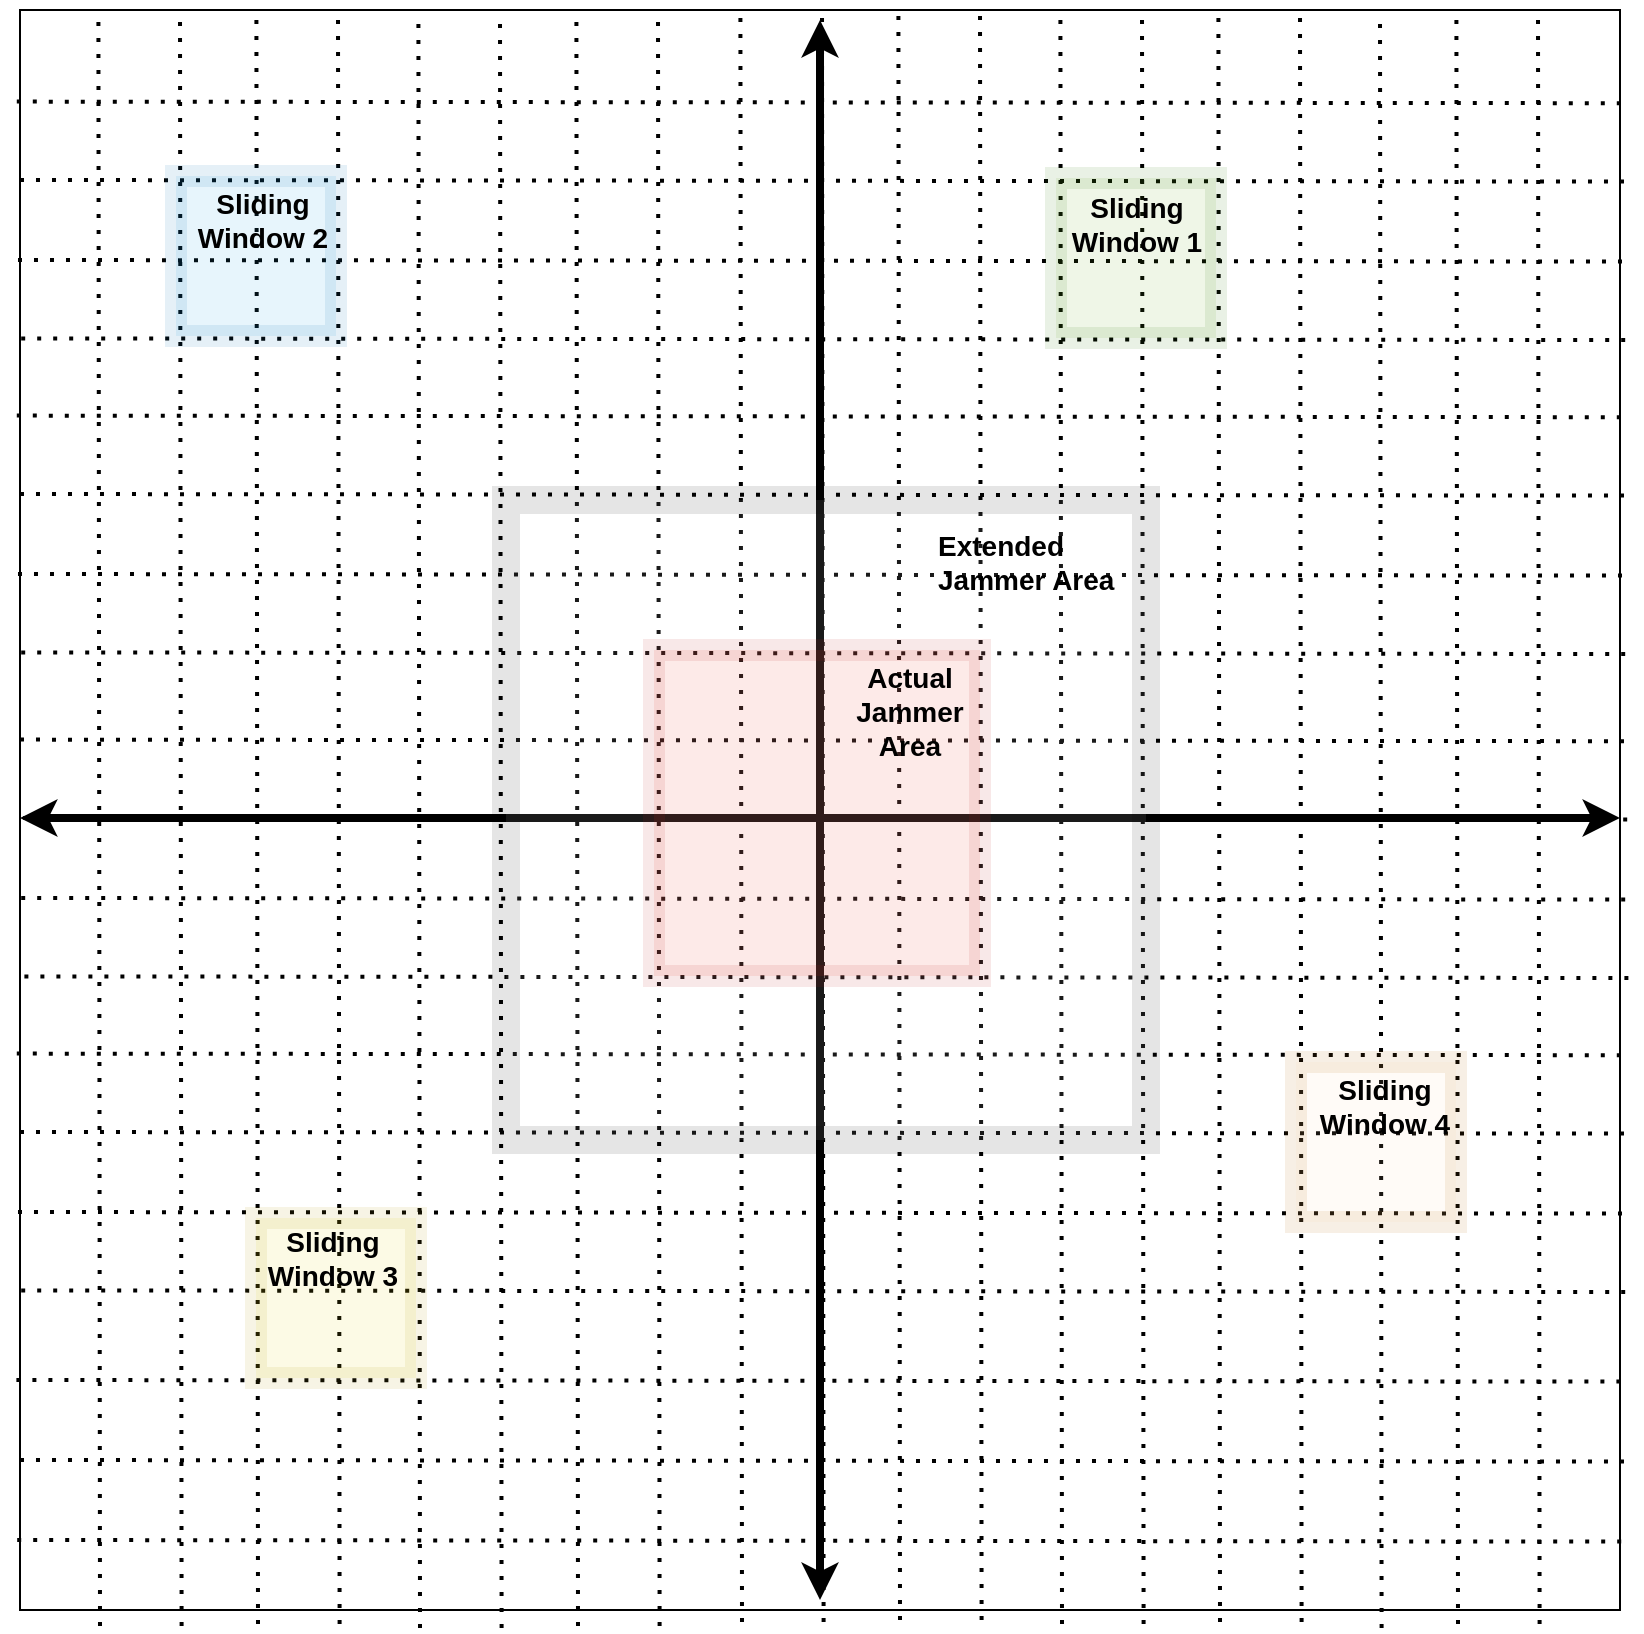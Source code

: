 <mxfile version="16.2.7" type="github">
  <diagram id="x9V3vo5HXDj5IL_ailm6" name="Page-1">
    <mxGraphModel dx="1422" dy="794" grid="1" gridSize="10" guides="1" tooltips="1" connect="1" arrows="1" fold="1" page="1" pageScale="1" pageWidth="1654" pageHeight="1169" math="0" shadow="0">
      <root>
        <mxCell id="0" />
        <mxCell id="1" parent="0" />
        <mxCell id="Q9XKaDRnh7uLaNWa5Wyn-1" value="" style="whiteSpace=wrap;html=1;aspect=fixed;" parent="1" vertex="1">
          <mxGeometry x="440" y="115" width="800" height="800" as="geometry" />
        </mxCell>
        <mxCell id="Q9XKaDRnh7uLaNWa5Wyn-3" value="" style="endArrow=none;dashed=1;html=1;dashPattern=1 3;strokeWidth=2;rounded=0;entryX=0.049;entryY=-0.005;entryDx=0;entryDy=0;entryPerimeter=0;exitX=0.05;exitY=1.005;exitDx=0;exitDy=0;exitPerimeter=0;" parent="1" edge="1">
          <mxGeometry width="50" height="50" relative="1" as="geometry">
            <mxPoint x="480" y="923" as="sourcePoint" />
            <mxPoint x="479.2" y="115" as="targetPoint" />
          </mxGeometry>
        </mxCell>
        <mxCell id="Q9XKaDRnh7uLaNWa5Wyn-4" value="" style="endArrow=none;dashed=1;html=1;dashPattern=1 3;strokeWidth=2;rounded=0;entryX=0.049;entryY=-0.005;entryDx=0;entryDy=0;entryPerimeter=0;exitX=0.05;exitY=1.005;exitDx=0;exitDy=0;exitPerimeter=0;" parent="1" edge="1">
          <mxGeometry width="50" height="50" relative="1" as="geometry">
            <mxPoint x="520.8" y="923" as="sourcePoint" />
            <mxPoint x="520.0" y="115" as="targetPoint" />
          </mxGeometry>
        </mxCell>
        <mxCell id="Q9XKaDRnh7uLaNWa5Wyn-5" value="" style="endArrow=none;dashed=1;html=1;dashPattern=1 3;strokeWidth=2;rounded=0;entryX=0.049;entryY=-0.005;entryDx=0;entryDy=0;entryPerimeter=0;exitX=0.05;exitY=1.005;exitDx=0;exitDy=0;exitPerimeter=0;" parent="1" edge="1">
          <mxGeometry width="50" height="50" relative="1" as="geometry">
            <mxPoint x="559" y="922" as="sourcePoint" />
            <mxPoint x="558.2" y="114" as="targetPoint" />
          </mxGeometry>
        </mxCell>
        <mxCell id="Q9XKaDRnh7uLaNWa5Wyn-6" value="" style="endArrow=none;dashed=1;html=1;dashPattern=1 3;strokeWidth=2;rounded=0;entryX=0.049;entryY=-0.005;entryDx=0;entryDy=0;entryPerimeter=0;exitX=0.05;exitY=1.005;exitDx=0;exitDy=0;exitPerimeter=0;" parent="1" edge="1">
          <mxGeometry width="50" height="50" relative="1" as="geometry">
            <mxPoint x="599.8" y="922" as="sourcePoint" />
            <mxPoint x="599" y="114" as="targetPoint" />
          </mxGeometry>
        </mxCell>
        <mxCell id="Q9XKaDRnh7uLaNWa5Wyn-7" value="" style="endArrow=none;dashed=1;html=1;dashPattern=1 3;strokeWidth=2;rounded=0;entryX=0.049;entryY=-0.005;entryDx=0;entryDy=0;entryPerimeter=0;exitX=0.05;exitY=1.005;exitDx=0;exitDy=0;exitPerimeter=0;" parent="1" edge="1">
          <mxGeometry width="50" height="50" relative="1" as="geometry">
            <mxPoint x="640" y="924" as="sourcePoint" />
            <mxPoint x="639.2" y="116" as="targetPoint" />
          </mxGeometry>
        </mxCell>
        <mxCell id="Q9XKaDRnh7uLaNWa5Wyn-8" value="" style="endArrow=none;dashed=1;html=1;dashPattern=1 3;strokeWidth=2;rounded=0;entryX=0.049;entryY=-0.005;entryDx=0;entryDy=0;entryPerimeter=0;exitX=0.05;exitY=1.005;exitDx=0;exitDy=0;exitPerimeter=0;" parent="1" edge="1">
          <mxGeometry width="50" height="50" relative="1" as="geometry">
            <mxPoint x="680.8" y="924" as="sourcePoint" />
            <mxPoint x="680" y="116" as="targetPoint" />
          </mxGeometry>
        </mxCell>
        <mxCell id="Q9XKaDRnh7uLaNWa5Wyn-9" value="" style="endArrow=none;dashed=1;html=1;dashPattern=1 3;strokeWidth=2;rounded=0;entryX=0.049;entryY=-0.005;entryDx=0;entryDy=0;entryPerimeter=0;exitX=0.05;exitY=1.005;exitDx=0;exitDy=0;exitPerimeter=0;" parent="1" edge="1">
          <mxGeometry width="50" height="50" relative="1" as="geometry">
            <mxPoint x="719" y="923" as="sourcePoint" />
            <mxPoint x="718.2" y="115" as="targetPoint" />
          </mxGeometry>
        </mxCell>
        <mxCell id="Q9XKaDRnh7uLaNWa5Wyn-10" value="" style="endArrow=none;dashed=1;html=1;dashPattern=1 3;strokeWidth=2;rounded=0;entryX=0.049;entryY=-0.005;entryDx=0;entryDy=0;entryPerimeter=0;exitX=0.05;exitY=1.005;exitDx=0;exitDy=0;exitPerimeter=0;" parent="1" edge="1">
          <mxGeometry width="50" height="50" relative="1" as="geometry">
            <mxPoint x="759.8" y="923" as="sourcePoint" />
            <mxPoint x="759" y="115" as="targetPoint" />
          </mxGeometry>
        </mxCell>
        <mxCell id="Q9XKaDRnh7uLaNWa5Wyn-27" value="" style="endArrow=none;dashed=1;html=1;dashPattern=1 3;strokeWidth=2;rounded=0;entryX=0.049;entryY=-0.005;entryDx=0;entryDy=0;entryPerimeter=0;exitX=0.05;exitY=1.005;exitDx=0;exitDy=0;exitPerimeter=0;" parent="1" edge="1">
          <mxGeometry width="50" height="50" relative="1" as="geometry">
            <mxPoint x="801" y="921" as="sourcePoint" />
            <mxPoint x="800.2" y="113" as="targetPoint" />
          </mxGeometry>
        </mxCell>
        <mxCell id="Q9XKaDRnh7uLaNWa5Wyn-28" value="" style="endArrow=none;dashed=1;html=1;dashPattern=1 3;strokeWidth=2;rounded=0;entryX=0.049;entryY=-0.005;entryDx=0;entryDy=0;entryPerimeter=0;exitX=0.05;exitY=1.005;exitDx=0;exitDy=0;exitPerimeter=0;" parent="1" edge="1">
          <mxGeometry width="50" height="50" relative="1" as="geometry">
            <mxPoint x="841.8" y="921" as="sourcePoint" />
            <mxPoint x="841" y="113" as="targetPoint" />
          </mxGeometry>
        </mxCell>
        <mxCell id="Q9XKaDRnh7uLaNWa5Wyn-29" value="" style="endArrow=none;dashed=1;html=1;dashPattern=1 3;strokeWidth=2;rounded=0;entryX=0.049;entryY=-0.005;entryDx=0;entryDy=0;entryPerimeter=0;exitX=0.05;exitY=1.005;exitDx=0;exitDy=0;exitPerimeter=0;" parent="1" edge="1">
          <mxGeometry width="50" height="50" relative="1" as="geometry">
            <mxPoint x="880" y="920" as="sourcePoint" />
            <mxPoint x="879.2" y="112" as="targetPoint" />
          </mxGeometry>
        </mxCell>
        <mxCell id="Q9XKaDRnh7uLaNWa5Wyn-30" value="" style="endArrow=none;dashed=1;html=1;dashPattern=1 3;strokeWidth=2;rounded=0;entryX=0.049;entryY=-0.005;entryDx=0;entryDy=0;entryPerimeter=0;exitX=0.05;exitY=1.005;exitDx=0;exitDy=0;exitPerimeter=0;" parent="1" edge="1">
          <mxGeometry width="50" height="50" relative="1" as="geometry">
            <mxPoint x="920.8" y="920" as="sourcePoint" />
            <mxPoint x="920" y="112" as="targetPoint" />
          </mxGeometry>
        </mxCell>
        <mxCell id="Q9XKaDRnh7uLaNWa5Wyn-31" value="" style="endArrow=none;dashed=1;html=1;dashPattern=1 3;strokeWidth=2;rounded=0;entryX=0.049;entryY=-0.005;entryDx=0;entryDy=0;entryPerimeter=0;exitX=0.05;exitY=1.005;exitDx=0;exitDy=0;exitPerimeter=0;" parent="1" edge="1">
          <mxGeometry width="50" height="50" relative="1" as="geometry">
            <mxPoint x="961" y="922" as="sourcePoint" />
            <mxPoint x="960.2" y="114" as="targetPoint" />
          </mxGeometry>
        </mxCell>
        <mxCell id="Q9XKaDRnh7uLaNWa5Wyn-32" value="" style="endArrow=none;dashed=1;html=1;dashPattern=1 3;strokeWidth=2;rounded=0;entryX=0.049;entryY=-0.005;entryDx=0;entryDy=0;entryPerimeter=0;exitX=0.05;exitY=1.005;exitDx=0;exitDy=0;exitPerimeter=0;" parent="1" edge="1">
          <mxGeometry width="50" height="50" relative="1" as="geometry">
            <mxPoint x="1001.8" y="922" as="sourcePoint" />
            <mxPoint x="1001" y="114" as="targetPoint" />
          </mxGeometry>
        </mxCell>
        <mxCell id="Q9XKaDRnh7uLaNWa5Wyn-33" value="" style="endArrow=none;dashed=1;html=1;dashPattern=1 3;strokeWidth=2;rounded=0;entryX=0.049;entryY=-0.005;entryDx=0;entryDy=0;entryPerimeter=0;exitX=0.05;exitY=1.005;exitDx=0;exitDy=0;exitPerimeter=0;" parent="1" edge="1">
          <mxGeometry width="50" height="50" relative="1" as="geometry">
            <mxPoint x="1040" y="921" as="sourcePoint" />
            <mxPoint x="1039.2" y="113" as="targetPoint" />
          </mxGeometry>
        </mxCell>
        <mxCell id="Q9XKaDRnh7uLaNWa5Wyn-34" value="" style="endArrow=none;dashed=1;html=1;dashPattern=1 3;strokeWidth=2;rounded=0;entryX=0.049;entryY=-0.005;entryDx=0;entryDy=0;entryPerimeter=0;exitX=0.05;exitY=1.005;exitDx=0;exitDy=0;exitPerimeter=0;" parent="1" edge="1">
          <mxGeometry width="50" height="50" relative="1" as="geometry">
            <mxPoint x="1080.8" y="921" as="sourcePoint" />
            <mxPoint x="1080" y="113" as="targetPoint" />
          </mxGeometry>
        </mxCell>
        <mxCell id="Q9XKaDRnh7uLaNWa5Wyn-37" value="" style="endArrow=none;dashed=1;html=1;dashPattern=1 3;strokeWidth=2;rounded=0;entryX=0.049;entryY=-0.005;entryDx=0;entryDy=0;entryPerimeter=0;exitX=0.05;exitY=1.005;exitDx=0;exitDy=0;exitPerimeter=0;" parent="1" edge="1">
          <mxGeometry width="50" height="50" relative="1" as="geometry">
            <mxPoint x="1120.8" y="924" as="sourcePoint" />
            <mxPoint x="1120" y="116" as="targetPoint" />
          </mxGeometry>
        </mxCell>
        <mxCell id="Q9XKaDRnh7uLaNWa5Wyn-38" value="" style="endArrow=none;dashed=1;html=1;dashPattern=1 3;strokeWidth=2;rounded=0;entryX=0.049;entryY=-0.005;entryDx=0;entryDy=0;entryPerimeter=0;exitX=0.05;exitY=1.005;exitDx=0;exitDy=0;exitPerimeter=0;" parent="1" edge="1">
          <mxGeometry width="50" height="50" relative="1" as="geometry">
            <mxPoint x="1199.8" y="922" as="sourcePoint" />
            <mxPoint x="1199" y="114" as="targetPoint" />
          </mxGeometry>
        </mxCell>
        <mxCell id="Q9XKaDRnh7uLaNWa5Wyn-39" value="" style="endArrow=none;dashed=1;html=1;dashPattern=1 3;strokeWidth=2;rounded=0;entryX=0.049;entryY=-0.005;entryDx=0;entryDy=0;entryPerimeter=0;exitX=0.05;exitY=1.005;exitDx=0;exitDy=0;exitPerimeter=0;" parent="1" edge="1">
          <mxGeometry width="50" height="50" relative="1" as="geometry">
            <mxPoint x="1159" y="922" as="sourcePoint" />
            <mxPoint x="1158.2" y="114" as="targetPoint" />
          </mxGeometry>
        </mxCell>
        <mxCell id="Q9XKaDRnh7uLaNWa5Wyn-59" value="" style="endArrow=none;dashed=1;html=1;dashPattern=1 3;strokeWidth=2;rounded=0;exitX=-0.002;exitY=0.051;exitDx=0;exitDy=0;exitPerimeter=0;entryX=1.004;entryY=0.052;entryDx=0;entryDy=0;entryPerimeter=0;" parent="1" edge="1">
          <mxGeometry width="50" height="50" relative="1" as="geometry">
            <mxPoint x="438.4" y="160.8" as="sourcePoint" />
            <mxPoint x="1243.2" y="161.6" as="targetPoint" />
          </mxGeometry>
        </mxCell>
        <mxCell id="Q9XKaDRnh7uLaNWa5Wyn-60" value="" style="endArrow=none;dashed=1;html=1;dashPattern=1 3;strokeWidth=2;rounded=0;exitX=-0.002;exitY=0.051;exitDx=0;exitDy=0;exitPerimeter=0;entryX=1.004;entryY=0.052;entryDx=0;entryDy=0;entryPerimeter=0;" parent="1" edge="1">
          <mxGeometry width="50" height="50" relative="1" as="geometry">
            <mxPoint x="440.0" y="200.0" as="sourcePoint" />
            <mxPoint x="1244.8" y="200.8" as="targetPoint" />
          </mxGeometry>
        </mxCell>
        <mxCell id="Q9XKaDRnh7uLaNWa5Wyn-61" value="" style="endArrow=none;dashed=1;html=1;dashPattern=1 3;strokeWidth=2;rounded=0;exitX=-0.002;exitY=0.051;exitDx=0;exitDy=0;exitPerimeter=0;entryX=1.004;entryY=0.052;entryDx=0;entryDy=0;entryPerimeter=0;" parent="1" edge="1">
          <mxGeometry width="50" height="50" relative="1" as="geometry">
            <mxPoint x="439.0" y="240.0" as="sourcePoint" />
            <mxPoint x="1243.8" y="240.8" as="targetPoint" />
          </mxGeometry>
        </mxCell>
        <mxCell id="Q9XKaDRnh7uLaNWa5Wyn-62" value="" style="endArrow=none;dashed=1;html=1;dashPattern=1 3;strokeWidth=2;rounded=0;exitX=-0.002;exitY=0.051;exitDx=0;exitDy=0;exitPerimeter=0;entryX=1.004;entryY=0.052;entryDx=0;entryDy=0;entryPerimeter=0;" parent="1" edge="1">
          <mxGeometry width="50" height="50" relative="1" as="geometry">
            <mxPoint x="440.6" y="279.2" as="sourcePoint" />
            <mxPoint x="1245.4" y="280.0" as="targetPoint" />
          </mxGeometry>
        </mxCell>
        <mxCell id="Q9XKaDRnh7uLaNWa5Wyn-67" value="" style="endArrow=none;dashed=1;html=1;dashPattern=1 3;strokeWidth=2;rounded=0;exitX=-0.002;exitY=0.051;exitDx=0;exitDy=0;exitPerimeter=0;entryX=1.004;entryY=0.052;entryDx=0;entryDy=0;entryPerimeter=0;" parent="1" edge="1">
          <mxGeometry width="50" height="50" relative="1" as="geometry">
            <mxPoint x="438.4" y="317.8" as="sourcePoint" />
            <mxPoint x="1243.2" y="318.6" as="targetPoint" />
          </mxGeometry>
        </mxCell>
        <mxCell id="Q9XKaDRnh7uLaNWa5Wyn-68" value="" style="endArrow=none;dashed=1;html=1;dashPattern=1 3;strokeWidth=2;rounded=0;exitX=-0.002;exitY=0.051;exitDx=0;exitDy=0;exitPerimeter=0;entryX=1.004;entryY=0.052;entryDx=0;entryDy=0;entryPerimeter=0;" parent="1" edge="1">
          <mxGeometry width="50" height="50" relative="1" as="geometry">
            <mxPoint x="440" y="357" as="sourcePoint" />
            <mxPoint x="1244.8" y="357.8" as="targetPoint" />
          </mxGeometry>
        </mxCell>
        <mxCell id="Q9XKaDRnh7uLaNWa5Wyn-69" value="" style="endArrow=none;dashed=1;html=1;dashPattern=1 3;strokeWidth=2;rounded=0;exitX=-0.002;exitY=0.051;exitDx=0;exitDy=0;exitPerimeter=0;entryX=1.004;entryY=0.052;entryDx=0;entryDy=0;entryPerimeter=0;" parent="1" edge="1">
          <mxGeometry width="50" height="50" relative="1" as="geometry">
            <mxPoint x="439" y="397" as="sourcePoint" />
            <mxPoint x="1243.8" y="397.8" as="targetPoint" />
          </mxGeometry>
        </mxCell>
        <mxCell id="Q9XKaDRnh7uLaNWa5Wyn-70" value="" style="endArrow=none;dashed=1;html=1;dashPattern=1 3;strokeWidth=2;rounded=0;exitX=-0.002;exitY=0.051;exitDx=0;exitDy=0;exitPerimeter=0;entryX=1.004;entryY=0.052;entryDx=0;entryDy=0;entryPerimeter=0;" parent="1" edge="1">
          <mxGeometry width="50" height="50" relative="1" as="geometry">
            <mxPoint x="440.6" y="436.2" as="sourcePoint" />
            <mxPoint x="1245.4" y="437" as="targetPoint" />
          </mxGeometry>
        </mxCell>
        <mxCell id="Q9XKaDRnh7uLaNWa5Wyn-72" value="" style="endArrow=none;dashed=1;html=1;dashPattern=1 3;strokeWidth=2;rounded=0;exitX=-0.002;exitY=0.051;exitDx=0;exitDy=0;exitPerimeter=0;entryX=1.004;entryY=0.052;entryDx=0;entryDy=0;entryPerimeter=0;" parent="1" edge="1">
          <mxGeometry width="50" height="50" relative="1" as="geometry">
            <mxPoint x="438.2" y="800" as="sourcePoint" />
            <mxPoint x="1243.0" y="800.8" as="targetPoint" />
          </mxGeometry>
        </mxCell>
        <mxCell id="Q9XKaDRnh7uLaNWa5Wyn-73" value="" style="endArrow=none;dashed=1;html=1;dashPattern=1 3;strokeWidth=2;rounded=0;exitX=-0.002;exitY=0.051;exitDx=0;exitDy=0;exitPerimeter=0;entryX=1.004;entryY=0.052;entryDx=0;entryDy=0;entryPerimeter=0;" parent="1" edge="1">
          <mxGeometry width="50" height="50" relative="1" as="geometry">
            <mxPoint x="440" y="840" as="sourcePoint" />
            <mxPoint x="1244.8" y="840.8" as="targetPoint" />
          </mxGeometry>
        </mxCell>
        <mxCell id="Q9XKaDRnh7uLaNWa5Wyn-74" value="" style="endArrow=none;dashed=1;html=1;dashPattern=1 3;strokeWidth=2;rounded=0;exitX=-0.002;exitY=0.051;exitDx=0;exitDy=0;exitPerimeter=0;entryX=1.004;entryY=0.052;entryDx=0;entryDy=0;entryPerimeter=0;" parent="1" edge="1">
          <mxGeometry width="50" height="50" relative="1" as="geometry">
            <mxPoint x="438.6" y="880" as="sourcePoint" />
            <mxPoint x="1243.4" y="880.8" as="targetPoint" />
          </mxGeometry>
        </mxCell>
        <mxCell id="Q9XKaDRnh7uLaNWa5Wyn-75" value="" style="endArrow=none;dashed=1;html=1;dashPattern=1 3;strokeWidth=2;rounded=0;exitX=-0.002;exitY=0.051;exitDx=0;exitDy=0;exitPerimeter=0;entryX=1.004;entryY=0.052;entryDx=0;entryDy=0;entryPerimeter=0;" parent="1" edge="1">
          <mxGeometry width="50" height="50" relative="1" as="geometry">
            <mxPoint x="438.4" y="636.8" as="sourcePoint" />
            <mxPoint x="1243.2" y="637.6" as="targetPoint" />
          </mxGeometry>
        </mxCell>
        <mxCell id="Q9XKaDRnh7uLaNWa5Wyn-76" value="" style="endArrow=none;dashed=1;html=1;dashPattern=1 3;strokeWidth=2;rounded=0;exitX=-0.002;exitY=0.051;exitDx=0;exitDy=0;exitPerimeter=0;entryX=1.004;entryY=0.052;entryDx=0;entryDy=0;entryPerimeter=0;" parent="1" edge="1">
          <mxGeometry width="50" height="50" relative="1" as="geometry">
            <mxPoint x="440" y="676" as="sourcePoint" />
            <mxPoint x="1244.8" y="676.8" as="targetPoint" />
          </mxGeometry>
        </mxCell>
        <mxCell id="Q9XKaDRnh7uLaNWa5Wyn-77" value="" style="endArrow=none;dashed=1;html=1;dashPattern=1 3;strokeWidth=2;rounded=0;exitX=-0.002;exitY=0.051;exitDx=0;exitDy=0;exitPerimeter=0;entryX=1.004;entryY=0.052;entryDx=0;entryDy=0;entryPerimeter=0;" parent="1" edge="1">
          <mxGeometry width="50" height="50" relative="1" as="geometry">
            <mxPoint x="439" y="716" as="sourcePoint" />
            <mxPoint x="1243.8" y="716.8" as="targetPoint" />
          </mxGeometry>
        </mxCell>
        <mxCell id="Q9XKaDRnh7uLaNWa5Wyn-78" value="" style="endArrow=none;dashed=1;html=1;dashPattern=1 3;strokeWidth=2;rounded=0;exitX=-0.002;exitY=0.051;exitDx=0;exitDy=0;exitPerimeter=0;entryX=1.004;entryY=0.052;entryDx=0;entryDy=0;entryPerimeter=0;" parent="1" edge="1">
          <mxGeometry width="50" height="50" relative="1" as="geometry">
            <mxPoint x="440.6" y="755.2" as="sourcePoint" />
            <mxPoint x="1245.4" y="756" as="targetPoint" />
          </mxGeometry>
        </mxCell>
        <mxCell id="Q9XKaDRnh7uLaNWa5Wyn-79" value="" style="endArrow=none;dashed=1;html=1;dashPattern=1 3;strokeWidth=2;rounded=0;exitX=-0.002;exitY=0.051;exitDx=0;exitDy=0;exitPerimeter=0;entryX=1.004;entryY=0.052;entryDx=0;entryDy=0;entryPerimeter=0;" parent="1" edge="1">
          <mxGeometry width="50" height="50" relative="1" as="geometry">
            <mxPoint x="440" y="479.8" as="sourcePoint" />
            <mxPoint x="1244.8" y="480.6" as="targetPoint" />
          </mxGeometry>
        </mxCell>
        <mxCell id="Q9XKaDRnh7uLaNWa5Wyn-80" value="" style="endArrow=none;dashed=1;html=1;dashPattern=1 3;strokeWidth=2;rounded=0;exitX=-0.002;exitY=0.051;exitDx=0;exitDy=0;exitPerimeter=0;entryX=1.004;entryY=0.052;entryDx=0;entryDy=0;entryPerimeter=0;" parent="1" edge="1">
          <mxGeometry width="50" height="50" relative="1" as="geometry">
            <mxPoint x="441.6" y="519" as="sourcePoint" />
            <mxPoint x="1246.4" y="519.8" as="targetPoint" />
          </mxGeometry>
        </mxCell>
        <mxCell id="Q9XKaDRnh7uLaNWa5Wyn-81" value="" style="endArrow=none;dashed=1;html=1;dashPattern=1 3;strokeWidth=2;rounded=0;exitX=-0.002;exitY=0.051;exitDx=0;exitDy=0;exitPerimeter=0;entryX=1.004;entryY=0.052;entryDx=0;entryDy=0;entryPerimeter=0;" parent="1" edge="1">
          <mxGeometry width="50" height="50" relative="1" as="geometry">
            <mxPoint x="440.6" y="559" as="sourcePoint" />
            <mxPoint x="1245.4" y="559.8" as="targetPoint" />
          </mxGeometry>
        </mxCell>
        <mxCell id="Q9XKaDRnh7uLaNWa5Wyn-82" value="" style="endArrow=none;dashed=1;html=1;dashPattern=1 3;strokeWidth=2;rounded=0;exitX=-0.002;exitY=0.051;exitDx=0;exitDy=0;exitPerimeter=0;entryX=1.004;entryY=0.052;entryDx=0;entryDy=0;entryPerimeter=0;" parent="1" edge="1">
          <mxGeometry width="50" height="50" relative="1" as="geometry">
            <mxPoint x="442.2" y="598.2" as="sourcePoint" />
            <mxPoint x="1247.0" y="599" as="targetPoint" />
          </mxGeometry>
        </mxCell>
        <mxCell id="Q9XKaDRnh7uLaNWa5Wyn-83" value="" style="whiteSpace=wrap;html=1;aspect=fixed;opacity=10;strokeWidth=11;fillColor=#1ba1e2;strokeColor=#006EAF;fontColor=#ffffff;" parent="1" vertex="1">
          <mxGeometry x="518" y="198" width="80" height="80" as="geometry" />
        </mxCell>
        <mxCell id="Q9XKaDRnh7uLaNWa5Wyn-87" value="" style="whiteSpace=wrap;html=1;aspect=fixed;opacity=10;strokeWidth=11;fillColor=#60a917;strokeColor=#2D7600;fontColor=#ffffff;" parent="1" vertex="1">
          <mxGeometry x="958" y="199" width="80" height="80" as="geometry" />
        </mxCell>
        <mxCell id="Q9XKaDRnh7uLaNWa5Wyn-89" value="" style="whiteSpace=wrap;html=1;aspect=fixed;opacity=10;strokeWidth=11;fillColor=#fad7ac;strokeColor=#b46504;" parent="1" vertex="1">
          <mxGeometry x="1078" y="641" width="80" height="80" as="geometry" />
        </mxCell>
        <mxCell id="Q9XKaDRnh7uLaNWa5Wyn-92" value="" style="whiteSpace=wrap;html=1;aspect=fixed;opacity=10;strokeWidth=11;fillColor=#e3c800;strokeColor=#B09500;fontColor=#000000;" parent="1" vertex="1">
          <mxGeometry x="558" y="719" width="80" height="80" as="geometry" />
        </mxCell>
        <mxCell id="Q9XKaDRnh7uLaNWa5Wyn-93" value="" style="endArrow=classic;startArrow=classic;html=1;rounded=0;strokeWidth=4;" parent="1" edge="1">
          <mxGeometry width="50" height="50" relative="1" as="geometry">
            <mxPoint x="440" y="519" as="sourcePoint" />
            <mxPoint x="1240" y="519" as="targetPoint" />
          </mxGeometry>
        </mxCell>
        <mxCell id="Q9XKaDRnh7uLaNWa5Wyn-94" value="" style="endArrow=classic;startArrow=classic;html=1;rounded=0;strokeWidth=4;" parent="1" edge="1">
          <mxGeometry width="50" height="50" relative="1" as="geometry">
            <mxPoint x="840" y="910" as="sourcePoint" />
            <mxPoint x="840" y="120" as="targetPoint" />
          </mxGeometry>
        </mxCell>
        <mxCell id="Q9XKaDRnh7uLaNWa5Wyn-95" value="" style="whiteSpace=wrap;html=1;aspect=fixed;opacity=10;strokeWidth=11;fillColor=#e51400;strokeColor=#B20000;fontColor=#ffffff;" parent="1" vertex="1">
          <mxGeometry x="757" y="435" width="163" height="163" as="geometry" />
        </mxCell>
        <mxCell id="gF0sU6cO7U2H9i24CWZ3-1" value="" style="whiteSpace=wrap;html=1;aspect=fixed;opacity=10;strokeWidth=14;fillColor=#FFFFFF;strokeColor=#000000;perimeterSpacing=0;" vertex="1" parent="1">
          <mxGeometry x="683" y="360" width="320" height="320" as="geometry" />
        </mxCell>
        <mxCell id="gF0sU6cO7U2H9i24CWZ3-3" value="Actual Jammer&lt;br&gt;Area" style="text;html=1;strokeColor=none;fillColor=none;align=center;verticalAlign=middle;whiteSpace=wrap;rounded=0;fontSize=14;fontStyle=1" vertex="1" parent="1">
          <mxGeometry x="855" y="451" width="60" height="30" as="geometry" />
        </mxCell>
        <mxCell id="gF0sU6cO7U2H9i24CWZ3-4" value="Extended Jammer Area" style="text;html=1;strokeColor=none;fillColor=none;align=left;verticalAlign=middle;whiteSpace=wrap;rounded=0;fontSize=14;fontStyle=1" vertex="1" parent="1">
          <mxGeometry x="897" y="376" width="101" height="30" as="geometry" />
        </mxCell>
        <mxCell id="gF0sU6cO7U2H9i24CWZ3-5" value="Sliding&lt;br&gt;&lt;div style=&quot;text-align: left&quot;&gt;&lt;span&gt;Window 2&lt;/span&gt;&lt;/div&gt;" style="text;html=1;strokeColor=none;fillColor=none;align=center;verticalAlign=middle;whiteSpace=wrap;rounded=0;fontSize=14;fontStyle=1" vertex="1" parent="1">
          <mxGeometry x="525" y="205" width="73" height="30" as="geometry" />
        </mxCell>
        <mxCell id="gF0sU6cO7U2H9i24CWZ3-6" value="Sliding&lt;br&gt;&lt;div style=&quot;text-align: left&quot;&gt;&lt;span&gt;Window 1&lt;/span&gt;&lt;/div&gt;" style="text;html=1;strokeColor=none;fillColor=none;align=center;verticalAlign=middle;whiteSpace=wrap;rounded=0;fontSize=14;fontStyle=1" vertex="1" parent="1">
          <mxGeometry x="962" y="207" width="73" height="30" as="geometry" />
        </mxCell>
        <mxCell id="gF0sU6cO7U2H9i24CWZ3-7" value="Sliding&lt;br&gt;&lt;div style=&quot;text-align: left&quot;&gt;&lt;span&gt;Window 3&lt;/span&gt;&lt;/div&gt;" style="text;html=1;strokeColor=none;fillColor=none;align=center;verticalAlign=middle;whiteSpace=wrap;rounded=0;fontSize=14;fontStyle=1" vertex="1" parent="1">
          <mxGeometry x="560" y="724" width="73" height="30" as="geometry" />
        </mxCell>
        <mxCell id="gF0sU6cO7U2H9i24CWZ3-8" value="Sliding&lt;br&gt;&lt;div style=&quot;text-align: left&quot;&gt;&lt;span&gt;Window 4&lt;/span&gt;&lt;/div&gt;" style="text;html=1;strokeColor=none;fillColor=none;align=center;verticalAlign=middle;whiteSpace=wrap;rounded=0;fontSize=14;fontStyle=1" vertex="1" parent="1">
          <mxGeometry x="1086" y="648" width="73" height="30" as="geometry" />
        </mxCell>
      </root>
    </mxGraphModel>
  </diagram>
</mxfile>
